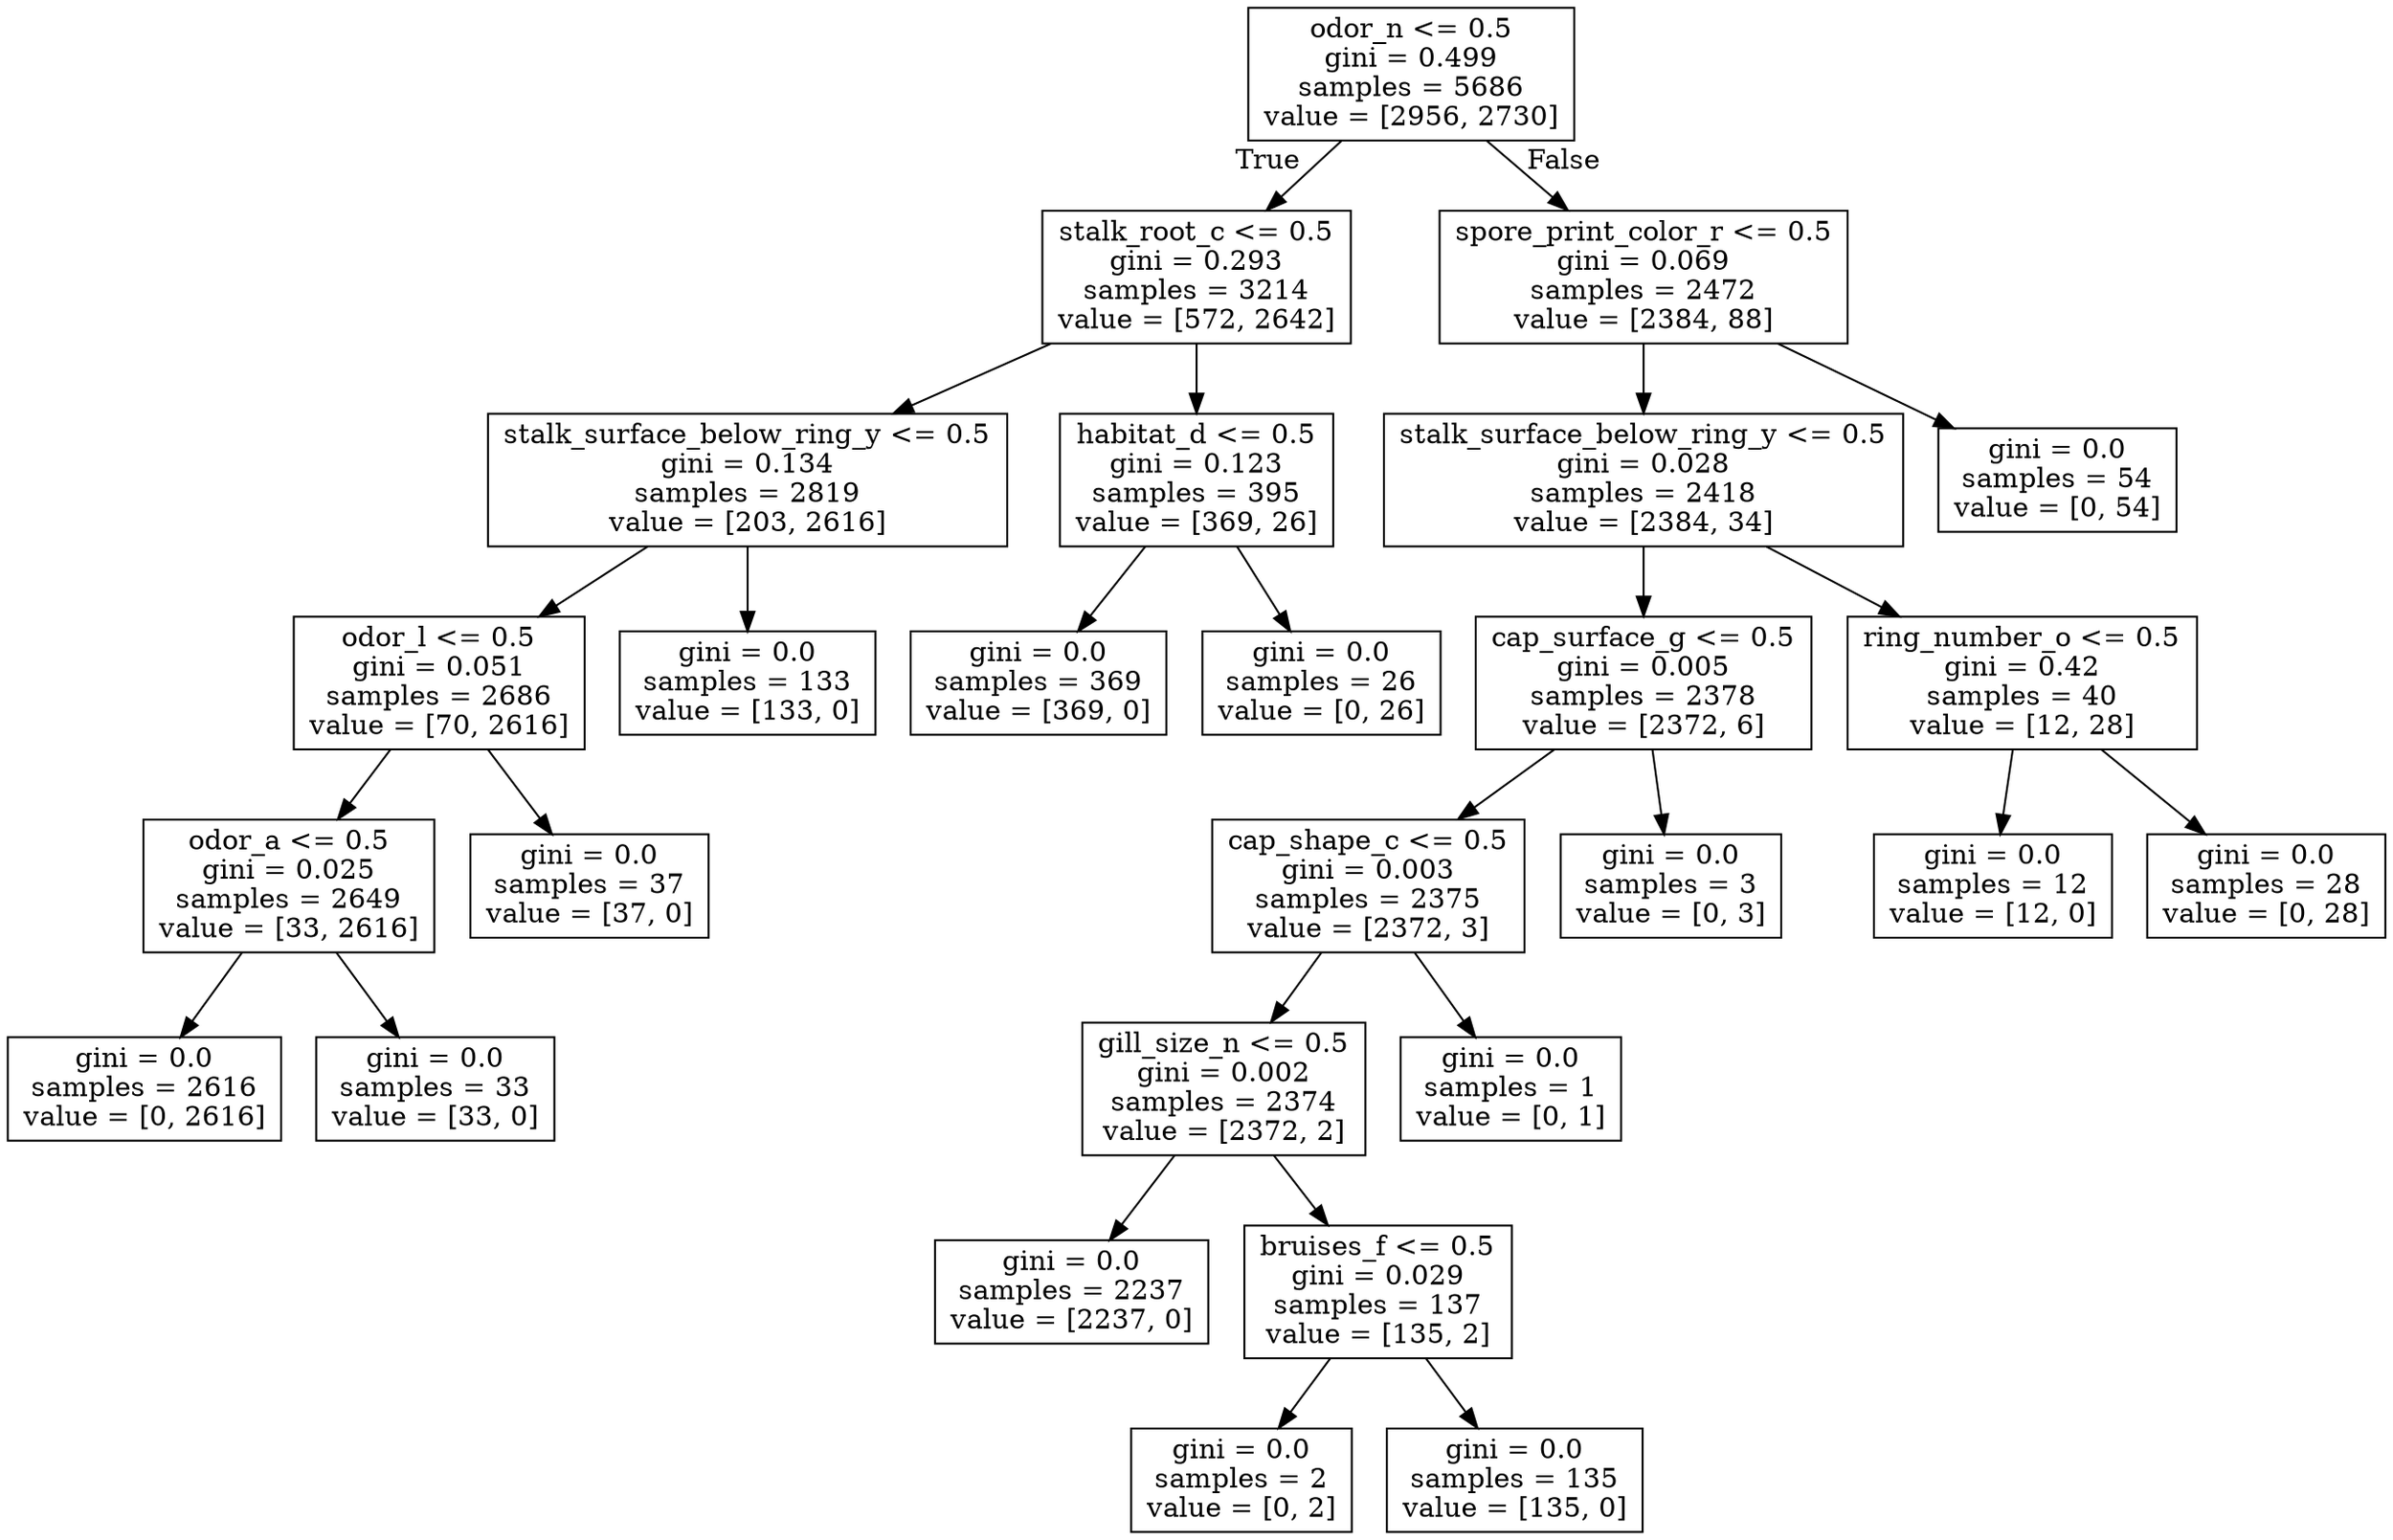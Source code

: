 digraph Tree {
node [shape=box] ;
0 [label="odor_n <= 0.5\ngini = 0.499\nsamples = 5686\nvalue = [2956, 2730]"] ;
1 [label="stalk_root_c <= 0.5\ngini = 0.293\nsamples = 3214\nvalue = [572, 2642]"] ;
0 -> 1 [labeldistance=2.5, labelangle=45, headlabel="True"] ;
2 [label="stalk_surface_below_ring_y <= 0.5\ngini = 0.134\nsamples = 2819\nvalue = [203, 2616]"] ;
1 -> 2 ;
3 [label="odor_l <= 0.5\ngini = 0.051\nsamples = 2686\nvalue = [70, 2616]"] ;
2 -> 3 ;
4 [label="odor_a <= 0.5\ngini = 0.025\nsamples = 2649\nvalue = [33, 2616]"] ;
3 -> 4 ;
5 [label="gini = 0.0\nsamples = 2616\nvalue = [0, 2616]"] ;
4 -> 5 ;
6 [label="gini = 0.0\nsamples = 33\nvalue = [33, 0]"] ;
4 -> 6 ;
7 [label="gini = 0.0\nsamples = 37\nvalue = [37, 0]"] ;
3 -> 7 ;
8 [label="gini = 0.0\nsamples = 133\nvalue = [133, 0]"] ;
2 -> 8 ;
9 [label="habitat_d <= 0.5\ngini = 0.123\nsamples = 395\nvalue = [369, 26]"] ;
1 -> 9 ;
10 [label="gini = 0.0\nsamples = 369\nvalue = [369, 0]"] ;
9 -> 10 ;
11 [label="gini = 0.0\nsamples = 26\nvalue = [0, 26]"] ;
9 -> 11 ;
12 [label="spore_print_color_r <= 0.5\ngini = 0.069\nsamples = 2472\nvalue = [2384, 88]"] ;
0 -> 12 [labeldistance=2.5, labelangle=-45, headlabel="False"] ;
13 [label="stalk_surface_below_ring_y <= 0.5\ngini = 0.028\nsamples = 2418\nvalue = [2384, 34]"] ;
12 -> 13 ;
14 [label="cap_surface_g <= 0.5\ngini = 0.005\nsamples = 2378\nvalue = [2372, 6]"] ;
13 -> 14 ;
15 [label="cap_shape_c <= 0.5\ngini = 0.003\nsamples = 2375\nvalue = [2372, 3]"] ;
14 -> 15 ;
16 [label="gill_size_n <= 0.5\ngini = 0.002\nsamples = 2374\nvalue = [2372, 2]"] ;
15 -> 16 ;
17 [label="gini = 0.0\nsamples = 2237\nvalue = [2237, 0]"] ;
16 -> 17 ;
18 [label="bruises_f <= 0.5\ngini = 0.029\nsamples = 137\nvalue = [135, 2]"] ;
16 -> 18 ;
19 [label="gini = 0.0\nsamples = 2\nvalue = [0, 2]"] ;
18 -> 19 ;
20 [label="gini = 0.0\nsamples = 135\nvalue = [135, 0]"] ;
18 -> 20 ;
21 [label="gini = 0.0\nsamples = 1\nvalue = [0, 1]"] ;
15 -> 21 ;
22 [label="gini = 0.0\nsamples = 3\nvalue = [0, 3]"] ;
14 -> 22 ;
23 [label="ring_number_o <= 0.5\ngini = 0.42\nsamples = 40\nvalue = [12, 28]"] ;
13 -> 23 ;
24 [label="gini = 0.0\nsamples = 12\nvalue = [12, 0]"] ;
23 -> 24 ;
25 [label="gini = 0.0\nsamples = 28\nvalue = [0, 28]"] ;
23 -> 25 ;
26 [label="gini = 0.0\nsamples = 54\nvalue = [0, 54]"] ;
12 -> 26 ;
}